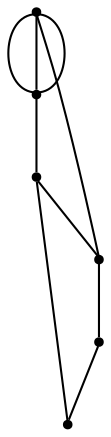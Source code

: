 graph {
  node [shape=point,comment="{\"directed\":false,\"doi\":\"10.1007/978-3-030-04414-5_36\",\"figure\":\"10 (6)\"}"]

  v0 [pos="722.5723909682637,1560.3156325444465"]
  v1 [pos="722.5723909682637,1590.1700287637857"]
  v2 [pos="692.717628859098,1620.0254741791582"]
  v3 [pos="662.8628667499324,1649.8840671826306"]
  v4 [pos="633.0091538496588,1679.73846340197"]
  v5 [pos="603.1533425316011,1679.7384634019695"]

  v0 -- v5 [id="-1",pos="722.5723909682637,1560.3156325444465 722.5734401771557,1552.0769637653998 715.8848924616018,1545.3884344347769 707.6460591225729,1545.3884344347769 603.1502584933428,1545.3884344347769 603.1502584933428,1545.3884344347769 603.1502584933428,1545.3884344347769 594.9072919071635,1545.3884344347769 588.22287743876,1552.0769637653998 588.22287743876,1560.3156325444465 588.22287743876,1664.810216096267 588.22287743876,1664.810216096267 588.22287743876,1664.810216096267 588.22287743876,1673.0530816594467 594.9072919071635,1679.7374142059366 603.1533425316011,1679.7384634019695"]
  v1 -- v2 [id="-2",pos="722.5723909682637,1590.1700287637857 706.0833101692292,1590.1700287637857 692.71867806799,1603.5386938567653 692.717628859098,1620.0254741791582"]
  v2 -- v3 [id="-3",pos="692.717628859098,1620.0254741791582 676.2285480600635,1620.024424983125 662.8639159588245,1633.3930900761045 662.8628667499324,1649.8840671826306"]
  v5 -- v4 [id="-4",pos="603.1533425316011,1679.7384634019695 633.0091538496588,1679.73846340197 633.0091538496588,1679.73846340197 633.0091538496588,1679.73846340197"]
  v5 -- v0 [id="-5",pos="603.1533425316011,1679.7384634019695 707.6460591225729,1784.231997757757 707.6460591225729,1784.231997757757 707.6460591225729,1784.231997757757 827.0651075592355,1784.2236041894907 827.0651075592355,1784.2236041894907 827.0651075592355,1784.2236041894907 827.0651075592355,1664.810216096267 827.0651075592355,1664.810216096267 827.0651075592355,1664.810216096267 827.0651075592355,1545.3884344347769 827.0651075592355,1545.3884344347769 827.0651075592355,1545.3884344347769 812.1335296690846,1530.4612363251072 812.1335296690846,1530.4612363251072 812.1335296690846,1530.4612363251072 752.4240054507533,1530.4612363251072 752.4240054507533,1530.4612363251072 752.4240054507533,1530.4612363251072 722.5723909682637,1560.3156325444465 722.5723909682637,1560.3156325444465 722.5723909682637,1560.3156325444465"]
  v5 -- v0 [id="-6",pos="603.1533425316011,1679.7384634019695 722.5723909682637,1560.3156325444465 722.5723909682637,1560.3156325444465 722.5723909682637,1560.3156325444465"]
  v3 -- v4 [id="-7",pos="662.8628667499324,1649.8840671826306 646.373785950898,1649.8830179865972 633.0050206025084,1663.2474862954437 633.0091538496588,1679.73846340197"]
  v1 -- v0 [id="-9",pos="722.5723909682637,1590.1700287637857 721.3360694119151,1580.092082654917 722.5734401771558,1570.3482700997213 722.5723909682637,1560.3156325444465"]
  v4 -- v1 [id="-11",pos="633.0091538496588,1679.73846340197 674.7597665569208,1665.5736875426342 708.3369151841982,1632.026813729564 722.5723909682637,1590.1700287637857"]
}